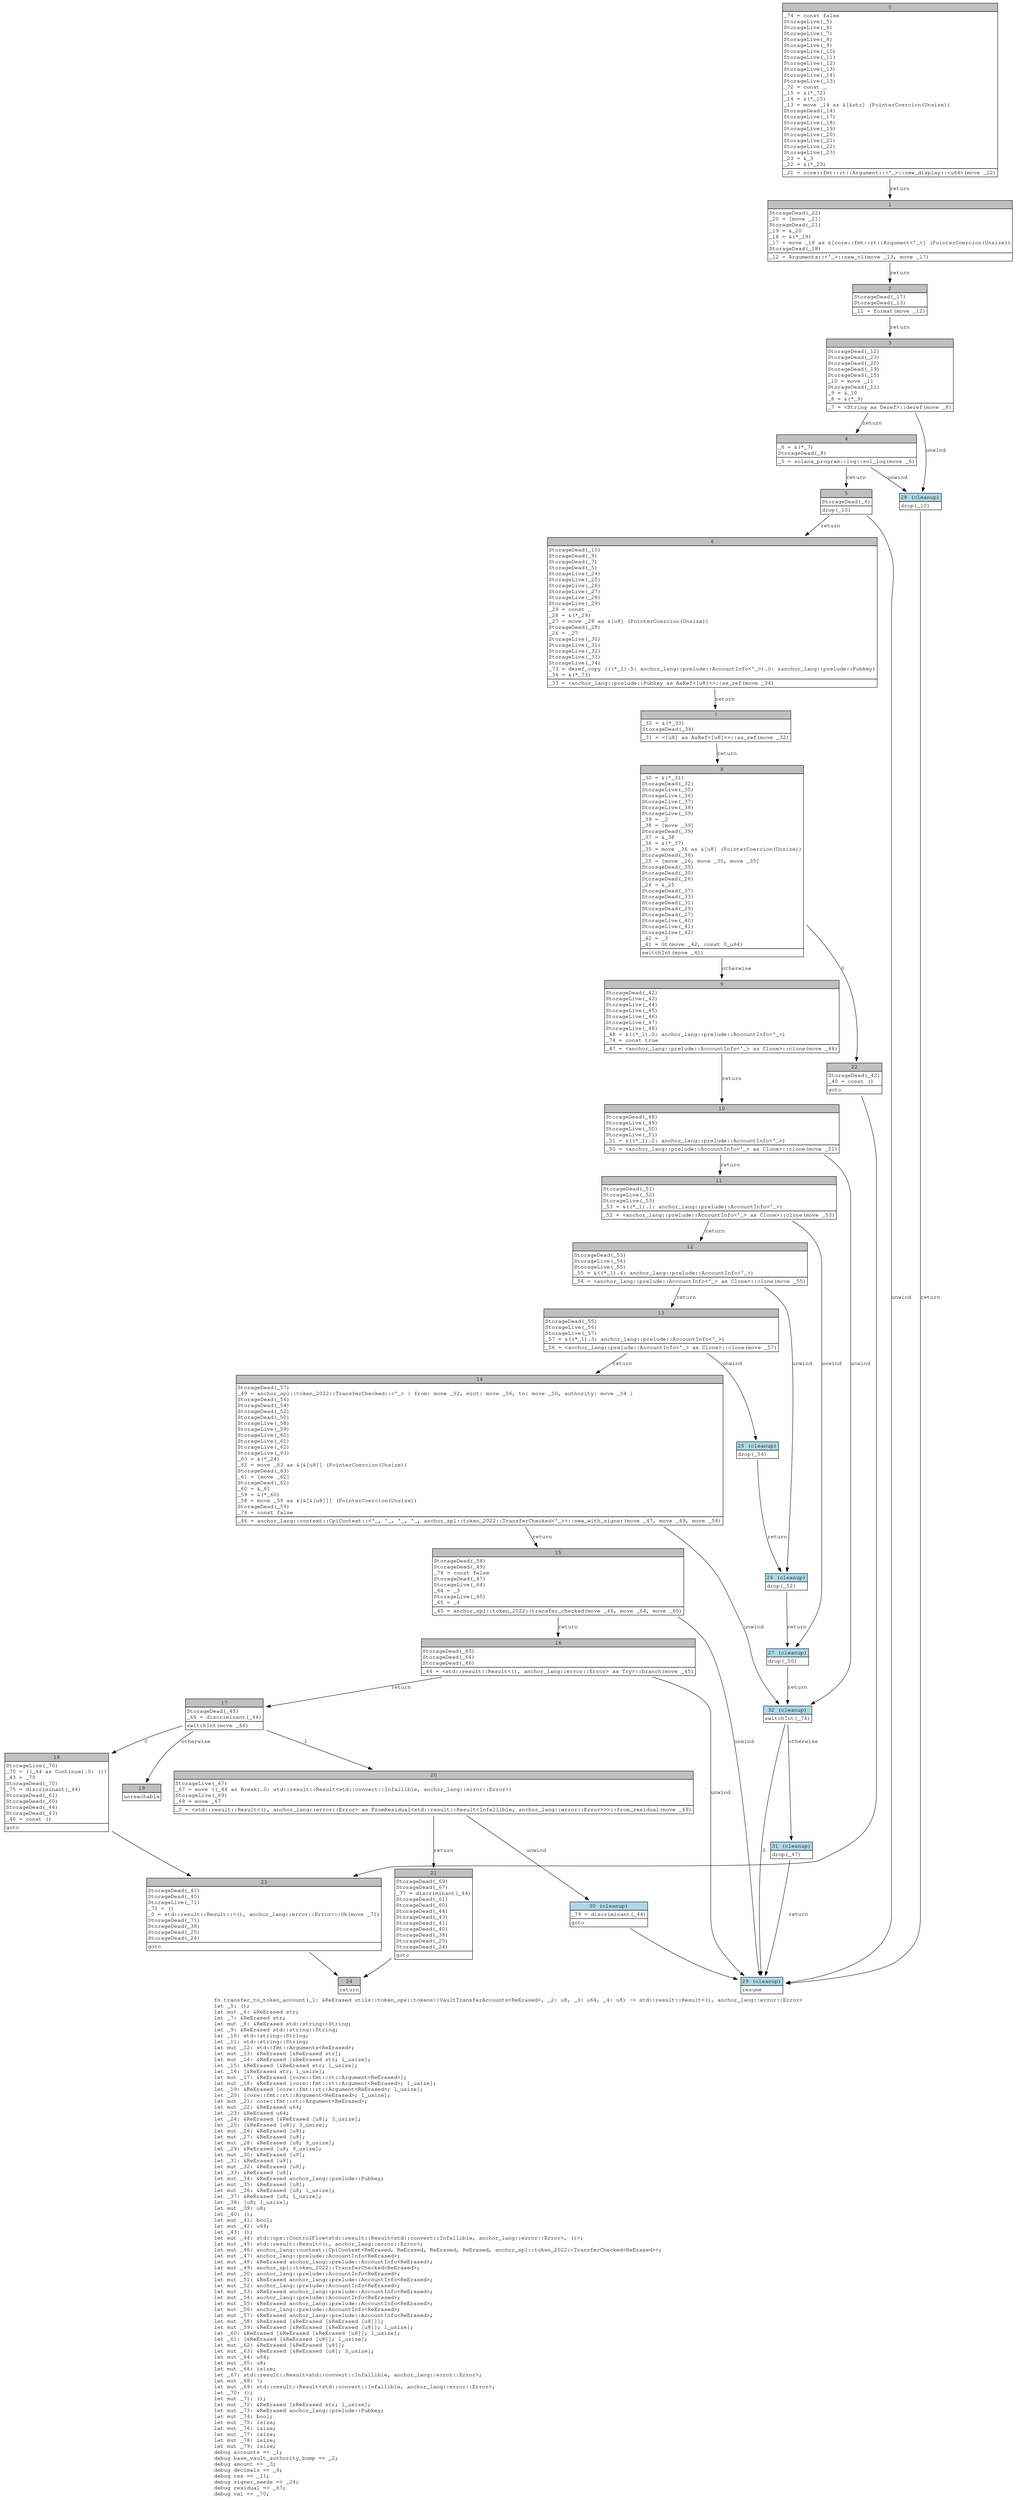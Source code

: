 digraph Mir_0_628 {
    graph [fontname="Courier, monospace"];
    node [fontname="Courier, monospace"];
    edge [fontname="Courier, monospace"];
    label=<fn transfer_to_token_account(_1: &amp;ReErased utils::token_ops::tokens::VaultTransferAccounts&lt;ReErased&gt;, _2: u8, _3: u64, _4: u8) -&gt; std::result::Result&lt;(), anchor_lang::error::Error&gt;<br align="left"/>let _5: ();<br align="left"/>let mut _6: &amp;ReErased str;<br align="left"/>let _7: &amp;ReErased str;<br align="left"/>let mut _8: &amp;ReErased std::string::String;<br align="left"/>let _9: &amp;ReErased std::string::String;<br align="left"/>let _10: std::string::String;<br align="left"/>let _11: std::string::String;<br align="left"/>let mut _12: std::fmt::Arguments&lt;ReErased&gt;;<br align="left"/>let mut _13: &amp;ReErased [&amp;ReErased str];<br align="left"/>let mut _14: &amp;ReErased [&amp;ReErased str; 1_usize];<br align="left"/>let _15: &amp;ReErased [&amp;ReErased str; 1_usize];<br align="left"/>let _16: [&amp;ReErased str; 1_usize];<br align="left"/>let mut _17: &amp;ReErased [core::fmt::rt::Argument&lt;ReErased&gt;];<br align="left"/>let mut _18: &amp;ReErased [core::fmt::rt::Argument&lt;ReErased&gt;; 1_usize];<br align="left"/>let _19: &amp;ReErased [core::fmt::rt::Argument&lt;ReErased&gt;; 1_usize];<br align="left"/>let _20: [core::fmt::rt::Argument&lt;ReErased&gt;; 1_usize];<br align="left"/>let mut _21: core::fmt::rt::Argument&lt;ReErased&gt;;<br align="left"/>let mut _22: &amp;ReErased u64;<br align="left"/>let _23: &amp;ReErased u64;<br align="left"/>let _24: &amp;ReErased [&amp;ReErased [u8]; 3_usize];<br align="left"/>let _25: [&amp;ReErased [u8]; 3_usize];<br align="left"/>let mut _26: &amp;ReErased [u8];<br align="left"/>let mut _27: &amp;ReErased [u8];<br align="left"/>let mut _28: &amp;ReErased [u8; 9_usize];<br align="left"/>let _29: &amp;ReErased [u8; 9_usize];<br align="left"/>let mut _30: &amp;ReErased [u8];<br align="left"/>let _31: &amp;ReErased [u8];<br align="left"/>let mut _32: &amp;ReErased [u8];<br align="left"/>let _33: &amp;ReErased [u8];<br align="left"/>let mut _34: &amp;ReErased anchor_lang::prelude::Pubkey;<br align="left"/>let mut _35: &amp;ReErased [u8];<br align="left"/>let mut _36: &amp;ReErased [u8; 1_usize];<br align="left"/>let _37: &amp;ReErased [u8; 1_usize];<br align="left"/>let _38: [u8; 1_usize];<br align="left"/>let mut _39: u8;<br align="left"/>let _40: ();<br align="left"/>let mut _41: bool;<br align="left"/>let mut _42: u64;<br align="left"/>let _43: ();<br align="left"/>let mut _44: std::ops::ControlFlow&lt;std::result::Result&lt;std::convert::Infallible, anchor_lang::error::Error&gt;, ()&gt;;<br align="left"/>let mut _45: std::result::Result&lt;(), anchor_lang::error::Error&gt;;<br align="left"/>let mut _46: anchor_lang::context::CpiContext&lt;ReErased, ReErased, ReErased, ReErased, anchor_spl::token_2022::TransferChecked&lt;ReErased&gt;&gt;;<br align="left"/>let mut _47: anchor_lang::prelude::AccountInfo&lt;ReErased&gt;;<br align="left"/>let mut _48: &amp;ReErased anchor_lang::prelude::AccountInfo&lt;ReErased&gt;;<br align="left"/>let mut _49: anchor_spl::token_2022::TransferChecked&lt;ReErased&gt;;<br align="left"/>let mut _50: anchor_lang::prelude::AccountInfo&lt;ReErased&gt;;<br align="left"/>let mut _51: &amp;ReErased anchor_lang::prelude::AccountInfo&lt;ReErased&gt;;<br align="left"/>let mut _52: anchor_lang::prelude::AccountInfo&lt;ReErased&gt;;<br align="left"/>let mut _53: &amp;ReErased anchor_lang::prelude::AccountInfo&lt;ReErased&gt;;<br align="left"/>let mut _54: anchor_lang::prelude::AccountInfo&lt;ReErased&gt;;<br align="left"/>let mut _55: &amp;ReErased anchor_lang::prelude::AccountInfo&lt;ReErased&gt;;<br align="left"/>let mut _56: anchor_lang::prelude::AccountInfo&lt;ReErased&gt;;<br align="left"/>let mut _57: &amp;ReErased anchor_lang::prelude::AccountInfo&lt;ReErased&gt;;<br align="left"/>let mut _58: &amp;ReErased [&amp;ReErased [&amp;ReErased [u8]]];<br align="left"/>let mut _59: &amp;ReErased [&amp;ReErased [&amp;ReErased [u8]]; 1_usize];<br align="left"/>let _60: &amp;ReErased [&amp;ReErased [&amp;ReErased [u8]]; 1_usize];<br align="left"/>let _61: [&amp;ReErased [&amp;ReErased [u8]]; 1_usize];<br align="left"/>let mut _62: &amp;ReErased [&amp;ReErased [u8]];<br align="left"/>let mut _63: &amp;ReErased [&amp;ReErased [u8]; 3_usize];<br align="left"/>let mut _64: u64;<br align="left"/>let mut _65: u8;<br align="left"/>let mut _66: isize;<br align="left"/>let _67: std::result::Result&lt;std::convert::Infallible, anchor_lang::error::Error&gt;;<br align="left"/>let mut _68: !;<br align="left"/>let mut _69: std::result::Result&lt;std::convert::Infallible, anchor_lang::error::Error&gt;;<br align="left"/>let _70: ();<br align="left"/>let mut _71: ();<br align="left"/>let mut _72: &amp;ReErased [&amp;ReErased str; 1_usize];<br align="left"/>let mut _73: &amp;ReErased anchor_lang::prelude::Pubkey;<br align="left"/>let mut _74: bool;<br align="left"/>let mut _75: isize;<br align="left"/>let mut _76: isize;<br align="left"/>let mut _77: isize;<br align="left"/>let mut _78: isize;<br align="left"/>let mut _79: isize;<br align="left"/>debug accounts =&gt; _1;<br align="left"/>debug base_vault_authority_bump =&gt; _2;<br align="left"/>debug amount =&gt; _3;<br align="left"/>debug decimals =&gt; _4;<br align="left"/>debug res =&gt; _11;<br align="left"/>debug signer_seeds =&gt; _24;<br align="left"/>debug residual =&gt; _67;<br align="left"/>debug val =&gt; _70;<br align="left"/>>;
    bb0__0_628 [shape="none", label=<<table border="0" cellborder="1" cellspacing="0"><tr><td bgcolor="gray" align="center" colspan="1">0</td></tr><tr><td align="left" balign="left">_74 = const false<br/>StorageLive(_5)<br/>StorageLive(_6)<br/>StorageLive(_7)<br/>StorageLive(_8)<br/>StorageLive(_9)<br/>StorageLive(_10)<br/>StorageLive(_11)<br/>StorageLive(_12)<br/>StorageLive(_13)<br/>StorageLive(_14)<br/>StorageLive(_15)<br/>_72 = const _<br/>_15 = &amp;(*_72)<br/>_14 = &amp;(*_15)<br/>_13 = move _14 as &amp;[&amp;str] (PointerCoercion(Unsize))<br/>StorageDead(_14)<br/>StorageLive(_17)<br/>StorageLive(_18)<br/>StorageLive(_19)<br/>StorageLive(_20)<br/>StorageLive(_21)<br/>StorageLive(_22)<br/>StorageLive(_23)<br/>_23 = &amp;_3<br/>_22 = &amp;(*_23)<br/></td></tr><tr><td align="left">_21 = core::fmt::rt::Argument::&lt;'_&gt;::new_display::&lt;u64&gt;(move _22)</td></tr></table>>];
    bb1__0_628 [shape="none", label=<<table border="0" cellborder="1" cellspacing="0"><tr><td bgcolor="gray" align="center" colspan="1">1</td></tr><tr><td align="left" balign="left">StorageDead(_22)<br/>_20 = [move _21]<br/>StorageDead(_21)<br/>_19 = &amp;_20<br/>_18 = &amp;(*_19)<br/>_17 = move _18 as &amp;[core::fmt::rt::Argument&lt;'_&gt;] (PointerCoercion(Unsize))<br/>StorageDead(_18)<br/></td></tr><tr><td align="left">_12 = Arguments::&lt;'_&gt;::new_v1(move _13, move _17)</td></tr></table>>];
    bb2__0_628 [shape="none", label=<<table border="0" cellborder="1" cellspacing="0"><tr><td bgcolor="gray" align="center" colspan="1">2</td></tr><tr><td align="left" balign="left">StorageDead(_17)<br/>StorageDead(_13)<br/></td></tr><tr><td align="left">_11 = format(move _12)</td></tr></table>>];
    bb3__0_628 [shape="none", label=<<table border="0" cellborder="1" cellspacing="0"><tr><td bgcolor="gray" align="center" colspan="1">3</td></tr><tr><td align="left" balign="left">StorageDead(_12)<br/>StorageDead(_23)<br/>StorageDead(_20)<br/>StorageDead(_19)<br/>StorageDead(_15)<br/>_10 = move _11<br/>StorageDead(_11)<br/>_9 = &amp;_10<br/>_8 = &amp;(*_9)<br/></td></tr><tr><td align="left">_7 = &lt;String as Deref&gt;::deref(move _8)</td></tr></table>>];
    bb4__0_628 [shape="none", label=<<table border="0" cellborder="1" cellspacing="0"><tr><td bgcolor="gray" align="center" colspan="1">4</td></tr><tr><td align="left" balign="left">_6 = &amp;(*_7)<br/>StorageDead(_8)<br/></td></tr><tr><td align="left">_5 = solana_program::log::sol_log(move _6)</td></tr></table>>];
    bb5__0_628 [shape="none", label=<<table border="0" cellborder="1" cellspacing="0"><tr><td bgcolor="gray" align="center" colspan="1">5</td></tr><tr><td align="left" balign="left">StorageDead(_6)<br/></td></tr><tr><td align="left">drop(_10)</td></tr></table>>];
    bb6__0_628 [shape="none", label=<<table border="0" cellborder="1" cellspacing="0"><tr><td bgcolor="gray" align="center" colspan="1">6</td></tr><tr><td align="left" balign="left">StorageDead(_10)<br/>StorageDead(_9)<br/>StorageDead(_7)<br/>StorageDead(_5)<br/>StorageLive(_24)<br/>StorageLive(_25)<br/>StorageLive(_26)<br/>StorageLive(_27)<br/>StorageLive(_28)<br/>StorageLive(_29)<br/>_29 = const _<br/>_28 = &amp;(*_29)<br/>_27 = move _28 as &amp;[u8] (PointerCoercion(Unsize))<br/>StorageDead(_28)<br/>_26 = _27<br/>StorageLive(_30)<br/>StorageLive(_31)<br/>StorageLive(_32)<br/>StorageLive(_33)<br/>StorageLive(_34)<br/>_73 = deref_copy (((*_1).5: anchor_lang::prelude::AccountInfo&lt;'_&gt;).0: &amp;anchor_lang::prelude::Pubkey)<br/>_34 = &amp;(*_73)<br/></td></tr><tr><td align="left">_33 = &lt;anchor_lang::prelude::Pubkey as AsRef&lt;[u8]&gt;&gt;::as_ref(move _34)</td></tr></table>>];
    bb7__0_628 [shape="none", label=<<table border="0" cellborder="1" cellspacing="0"><tr><td bgcolor="gray" align="center" colspan="1">7</td></tr><tr><td align="left" balign="left">_32 = &amp;(*_33)<br/>StorageDead(_34)<br/></td></tr><tr><td align="left">_31 = &lt;[u8] as AsRef&lt;[u8]&gt;&gt;::as_ref(move _32)</td></tr></table>>];
    bb8__0_628 [shape="none", label=<<table border="0" cellborder="1" cellspacing="0"><tr><td bgcolor="gray" align="center" colspan="1">8</td></tr><tr><td align="left" balign="left">_30 = &amp;(*_31)<br/>StorageDead(_32)<br/>StorageLive(_35)<br/>StorageLive(_36)<br/>StorageLive(_37)<br/>StorageLive(_38)<br/>StorageLive(_39)<br/>_39 = _2<br/>_38 = [move _39]<br/>StorageDead(_39)<br/>_37 = &amp;_38<br/>_36 = &amp;(*_37)<br/>_35 = move _36 as &amp;[u8] (PointerCoercion(Unsize))<br/>StorageDead(_36)<br/>_25 = [move _26, move _30, move _35]<br/>StorageDead(_35)<br/>StorageDead(_30)<br/>StorageDead(_26)<br/>_24 = &amp;_25<br/>StorageDead(_37)<br/>StorageDead(_33)<br/>StorageDead(_31)<br/>StorageDead(_29)<br/>StorageDead(_27)<br/>StorageLive(_40)<br/>StorageLive(_41)<br/>StorageLive(_42)<br/>_42 = _3<br/>_41 = Gt(move _42, const 0_u64)<br/></td></tr><tr><td align="left">switchInt(move _41)</td></tr></table>>];
    bb9__0_628 [shape="none", label=<<table border="0" cellborder="1" cellspacing="0"><tr><td bgcolor="gray" align="center" colspan="1">9</td></tr><tr><td align="left" balign="left">StorageDead(_42)<br/>StorageLive(_43)<br/>StorageLive(_44)<br/>StorageLive(_45)<br/>StorageLive(_46)<br/>StorageLive(_47)<br/>StorageLive(_48)<br/>_48 = &amp;((*_1).0: anchor_lang::prelude::AccountInfo&lt;'_&gt;)<br/>_74 = const true<br/></td></tr><tr><td align="left">_47 = &lt;anchor_lang::prelude::AccountInfo&lt;'_&gt; as Clone&gt;::clone(move _48)</td></tr></table>>];
    bb10__0_628 [shape="none", label=<<table border="0" cellborder="1" cellspacing="0"><tr><td bgcolor="gray" align="center" colspan="1">10</td></tr><tr><td align="left" balign="left">StorageDead(_48)<br/>StorageLive(_49)<br/>StorageLive(_50)<br/>StorageLive(_51)<br/>_51 = &amp;((*_1).2: anchor_lang::prelude::AccountInfo&lt;'_&gt;)<br/></td></tr><tr><td align="left">_50 = &lt;anchor_lang::prelude::AccountInfo&lt;'_&gt; as Clone&gt;::clone(move _51)</td></tr></table>>];
    bb11__0_628 [shape="none", label=<<table border="0" cellborder="1" cellspacing="0"><tr><td bgcolor="gray" align="center" colspan="1">11</td></tr><tr><td align="left" balign="left">StorageDead(_51)<br/>StorageLive(_52)<br/>StorageLive(_53)<br/>_53 = &amp;((*_1).1: anchor_lang::prelude::AccountInfo&lt;'_&gt;)<br/></td></tr><tr><td align="left">_52 = &lt;anchor_lang::prelude::AccountInfo&lt;'_&gt; as Clone&gt;::clone(move _53)</td></tr></table>>];
    bb12__0_628 [shape="none", label=<<table border="0" cellborder="1" cellspacing="0"><tr><td bgcolor="gray" align="center" colspan="1">12</td></tr><tr><td align="left" balign="left">StorageDead(_53)<br/>StorageLive(_54)<br/>StorageLive(_55)<br/>_55 = &amp;((*_1).4: anchor_lang::prelude::AccountInfo&lt;'_&gt;)<br/></td></tr><tr><td align="left">_54 = &lt;anchor_lang::prelude::AccountInfo&lt;'_&gt; as Clone&gt;::clone(move _55)</td></tr></table>>];
    bb13__0_628 [shape="none", label=<<table border="0" cellborder="1" cellspacing="0"><tr><td bgcolor="gray" align="center" colspan="1">13</td></tr><tr><td align="left" balign="left">StorageDead(_55)<br/>StorageLive(_56)<br/>StorageLive(_57)<br/>_57 = &amp;((*_1).3: anchor_lang::prelude::AccountInfo&lt;'_&gt;)<br/></td></tr><tr><td align="left">_56 = &lt;anchor_lang::prelude::AccountInfo&lt;'_&gt; as Clone&gt;::clone(move _57)</td></tr></table>>];
    bb14__0_628 [shape="none", label=<<table border="0" cellborder="1" cellspacing="0"><tr><td bgcolor="gray" align="center" colspan="1">14</td></tr><tr><td align="left" balign="left">StorageDead(_57)<br/>_49 = anchor_spl::token_2022::TransferChecked::&lt;'_&gt; { from: move _52, mint: move _56, to: move _50, authority: move _54 }<br/>StorageDead(_56)<br/>StorageDead(_54)<br/>StorageDead(_52)<br/>StorageDead(_50)<br/>StorageLive(_58)<br/>StorageLive(_59)<br/>StorageLive(_60)<br/>StorageLive(_61)<br/>StorageLive(_62)<br/>StorageLive(_63)<br/>_63 = &amp;(*_24)<br/>_62 = move _63 as &amp;[&amp;[u8]] (PointerCoercion(Unsize))<br/>StorageDead(_63)<br/>_61 = [move _62]<br/>StorageDead(_62)<br/>_60 = &amp;_61<br/>_59 = &amp;(*_60)<br/>_58 = move _59 as &amp;[&amp;[&amp;[u8]]] (PointerCoercion(Unsize))<br/>StorageDead(_59)<br/>_74 = const false<br/></td></tr><tr><td align="left">_46 = anchor_lang::context::CpiContext::&lt;'_, '_, '_, '_, anchor_spl::token_2022::TransferChecked&lt;'_&gt;&gt;::new_with_signer(move _47, move _49, move _58)</td></tr></table>>];
    bb15__0_628 [shape="none", label=<<table border="0" cellborder="1" cellspacing="0"><tr><td bgcolor="gray" align="center" colspan="1">15</td></tr><tr><td align="left" balign="left">StorageDead(_58)<br/>StorageDead(_49)<br/>_74 = const false<br/>StorageDead(_47)<br/>StorageLive(_64)<br/>_64 = _3<br/>StorageLive(_65)<br/>_65 = _4<br/></td></tr><tr><td align="left">_45 = anchor_spl::token_2022::transfer_checked(move _46, move _64, move _65)</td></tr></table>>];
    bb16__0_628 [shape="none", label=<<table border="0" cellborder="1" cellspacing="0"><tr><td bgcolor="gray" align="center" colspan="1">16</td></tr><tr><td align="left" balign="left">StorageDead(_65)<br/>StorageDead(_64)<br/>StorageDead(_46)<br/></td></tr><tr><td align="left">_44 = &lt;std::result::Result&lt;(), anchor_lang::error::Error&gt; as Try&gt;::branch(move _45)</td></tr></table>>];
    bb17__0_628 [shape="none", label=<<table border="0" cellborder="1" cellspacing="0"><tr><td bgcolor="gray" align="center" colspan="1">17</td></tr><tr><td align="left" balign="left">StorageDead(_45)<br/>_66 = discriminant(_44)<br/></td></tr><tr><td align="left">switchInt(move _66)</td></tr></table>>];
    bb18__0_628 [shape="none", label=<<table border="0" cellborder="1" cellspacing="0"><tr><td bgcolor="gray" align="center" colspan="1">18</td></tr><tr><td align="left" balign="left">StorageLive(_70)<br/>_70 = ((_44 as Continue).0: ())<br/>_43 = _70<br/>StorageDead(_70)<br/>_75 = discriminant(_44)<br/>StorageDead(_61)<br/>StorageDead(_60)<br/>StorageDead(_44)<br/>StorageDead(_43)<br/>_40 = const ()<br/></td></tr><tr><td align="left">goto</td></tr></table>>];
    bb19__0_628 [shape="none", label=<<table border="0" cellborder="1" cellspacing="0"><tr><td bgcolor="gray" align="center" colspan="1">19</td></tr><tr><td align="left">unreachable</td></tr></table>>];
    bb20__0_628 [shape="none", label=<<table border="0" cellborder="1" cellspacing="0"><tr><td bgcolor="gray" align="center" colspan="1">20</td></tr><tr><td align="left" balign="left">StorageLive(_67)<br/>_67 = move ((_44 as Break).0: std::result::Result&lt;std::convert::Infallible, anchor_lang::error::Error&gt;)<br/>StorageLive(_69)<br/>_69 = move _67<br/></td></tr><tr><td align="left">_0 = &lt;std::result::Result&lt;(), anchor_lang::error::Error&gt; as FromResidual&lt;std::result::Result&lt;Infallible, anchor_lang::error::Error&gt;&gt;&gt;::from_residual(move _69)</td></tr></table>>];
    bb21__0_628 [shape="none", label=<<table border="0" cellborder="1" cellspacing="0"><tr><td bgcolor="gray" align="center" colspan="1">21</td></tr><tr><td align="left" balign="left">StorageDead(_69)<br/>StorageDead(_67)<br/>_77 = discriminant(_44)<br/>StorageDead(_61)<br/>StorageDead(_60)<br/>StorageDead(_44)<br/>StorageDead(_43)<br/>StorageDead(_41)<br/>StorageDead(_40)<br/>StorageDead(_38)<br/>StorageDead(_25)<br/>StorageDead(_24)<br/></td></tr><tr><td align="left">goto</td></tr></table>>];
    bb22__0_628 [shape="none", label=<<table border="0" cellborder="1" cellspacing="0"><tr><td bgcolor="gray" align="center" colspan="1">22</td></tr><tr><td align="left" balign="left">StorageDead(_42)<br/>_40 = const ()<br/></td></tr><tr><td align="left">goto</td></tr></table>>];
    bb23__0_628 [shape="none", label=<<table border="0" cellborder="1" cellspacing="0"><tr><td bgcolor="gray" align="center" colspan="1">23</td></tr><tr><td align="left" balign="left">StorageDead(_41)<br/>StorageDead(_40)<br/>StorageLive(_71)<br/>_71 = ()<br/>_0 = std::result::Result::&lt;(), anchor_lang::error::Error&gt;::Ok(move _71)<br/>StorageDead(_71)<br/>StorageDead(_38)<br/>StorageDead(_25)<br/>StorageDead(_24)<br/></td></tr><tr><td align="left">goto</td></tr></table>>];
    bb24__0_628 [shape="none", label=<<table border="0" cellborder="1" cellspacing="0"><tr><td bgcolor="gray" align="center" colspan="1">24</td></tr><tr><td align="left">return</td></tr></table>>];
    bb25__0_628 [shape="none", label=<<table border="0" cellborder="1" cellspacing="0"><tr><td bgcolor="lightblue" align="center" colspan="1">25 (cleanup)</td></tr><tr><td align="left">drop(_54)</td></tr></table>>];
    bb26__0_628 [shape="none", label=<<table border="0" cellborder="1" cellspacing="0"><tr><td bgcolor="lightblue" align="center" colspan="1">26 (cleanup)</td></tr><tr><td align="left">drop(_52)</td></tr></table>>];
    bb27__0_628 [shape="none", label=<<table border="0" cellborder="1" cellspacing="0"><tr><td bgcolor="lightblue" align="center" colspan="1">27 (cleanup)</td></tr><tr><td align="left">drop(_50)</td></tr></table>>];
    bb28__0_628 [shape="none", label=<<table border="0" cellborder="1" cellspacing="0"><tr><td bgcolor="lightblue" align="center" colspan="1">28 (cleanup)</td></tr><tr><td align="left">drop(_10)</td></tr></table>>];
    bb29__0_628 [shape="none", label=<<table border="0" cellborder="1" cellspacing="0"><tr><td bgcolor="lightblue" align="center" colspan="1">29 (cleanup)</td></tr><tr><td align="left">resume</td></tr></table>>];
    bb30__0_628 [shape="none", label=<<table border="0" cellborder="1" cellspacing="0"><tr><td bgcolor="lightblue" align="center" colspan="1">30 (cleanup)</td></tr><tr><td align="left" balign="left">_79 = discriminant(_44)<br/></td></tr><tr><td align="left">goto</td></tr></table>>];
    bb31__0_628 [shape="none", label=<<table border="0" cellborder="1" cellspacing="0"><tr><td bgcolor="lightblue" align="center" colspan="1">31 (cleanup)</td></tr><tr><td align="left">drop(_47)</td></tr></table>>];
    bb32__0_628 [shape="none", label=<<table border="0" cellborder="1" cellspacing="0"><tr><td bgcolor="lightblue" align="center" colspan="1">32 (cleanup)</td></tr><tr><td align="left">switchInt(_74)</td></tr></table>>];
    bb0__0_628 -> bb1__0_628 [label="return"];
    bb1__0_628 -> bb2__0_628 [label="return"];
    bb2__0_628 -> bb3__0_628 [label="return"];
    bb3__0_628 -> bb4__0_628 [label="return"];
    bb3__0_628 -> bb28__0_628 [label="unwind"];
    bb4__0_628 -> bb5__0_628 [label="return"];
    bb4__0_628 -> bb28__0_628 [label="unwind"];
    bb5__0_628 -> bb6__0_628 [label="return"];
    bb5__0_628 -> bb29__0_628 [label="unwind"];
    bb6__0_628 -> bb7__0_628 [label="return"];
    bb7__0_628 -> bb8__0_628 [label="return"];
    bb8__0_628 -> bb22__0_628 [label="0"];
    bb8__0_628 -> bb9__0_628 [label="otherwise"];
    bb9__0_628 -> bb10__0_628 [label="return"];
    bb10__0_628 -> bb11__0_628 [label="return"];
    bb10__0_628 -> bb32__0_628 [label="unwind"];
    bb11__0_628 -> bb12__0_628 [label="return"];
    bb11__0_628 -> bb27__0_628 [label="unwind"];
    bb12__0_628 -> bb13__0_628 [label="return"];
    bb12__0_628 -> bb26__0_628 [label="unwind"];
    bb13__0_628 -> bb14__0_628 [label="return"];
    bb13__0_628 -> bb25__0_628 [label="unwind"];
    bb14__0_628 -> bb15__0_628 [label="return"];
    bb14__0_628 -> bb32__0_628 [label="unwind"];
    bb15__0_628 -> bb16__0_628 [label="return"];
    bb15__0_628 -> bb29__0_628 [label="unwind"];
    bb16__0_628 -> bb17__0_628 [label="return"];
    bb16__0_628 -> bb29__0_628 [label="unwind"];
    bb17__0_628 -> bb18__0_628 [label="0"];
    bb17__0_628 -> bb20__0_628 [label="1"];
    bb17__0_628 -> bb19__0_628 [label="otherwise"];
    bb18__0_628 -> bb23__0_628 [label=""];
    bb20__0_628 -> bb21__0_628 [label="return"];
    bb20__0_628 -> bb30__0_628 [label="unwind"];
    bb21__0_628 -> bb24__0_628 [label=""];
    bb22__0_628 -> bb23__0_628 [label=""];
    bb23__0_628 -> bb24__0_628 [label=""];
    bb25__0_628 -> bb26__0_628 [label="return"];
    bb26__0_628 -> bb27__0_628 [label="return"];
    bb27__0_628 -> bb32__0_628 [label="return"];
    bb28__0_628 -> bb29__0_628 [label="return"];
    bb30__0_628 -> bb29__0_628 [label=""];
    bb31__0_628 -> bb29__0_628 [label="return"];
    bb32__0_628 -> bb29__0_628 [label="0"];
    bb32__0_628 -> bb31__0_628 [label="otherwise"];
}
